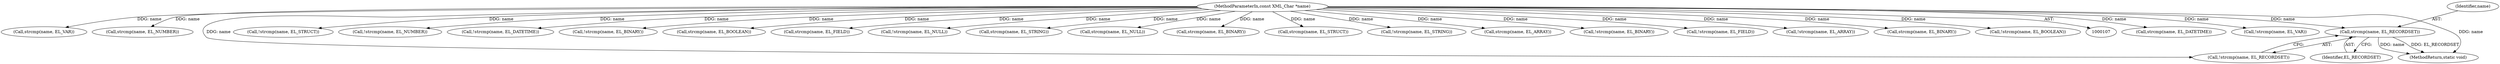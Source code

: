 digraph "0_php_b1bd4119bcafab6f9a8f84d92cd65eec3afeface@API" {
"1000165" [label="(Call,strcmp(name, EL_RECORDSET))"];
"1000109" [label="(MethodParameterIn,const XML_Char *name)"];
"1000528" [label="(MethodReturn,static void)"];
"1000174" [label="(Call,strcmp(name, EL_DATETIME))"];
"1000496" [label="(Call,!strcmp(name, EL_VAR))"];
"1000497" [label="(Call,strcmp(name, EL_VAR))"];
"1000140" [label="(Call,strcmp(name, EL_NUMBER))"];
"1000159" [label="(Call,!strcmp(name, EL_STRUCT))"];
"1000139" [label="(Call,!strcmp(name, EL_NUMBER))"];
"1000173" [label="(Call,!strcmp(name, EL_DATETIME))"];
"1000212" [label="(Call,!strcmp(name, EL_BINARY))"];
"1000145" [label="(Call,strcmp(name, EL_BOOLEAN))"];
"1000164" [label="(Call,!strcmp(name, EL_RECORDSET))"];
"1000511" [label="(Call,strcmp(name, EL_FIELD))"];
"1000149" [label="(Call,!strcmp(name, EL_NULL))"];
"1000167" [label="(Identifier,EL_RECORDSET)"];
"1000135" [label="(Call,strcmp(name, EL_STRING))"];
"1000150" [label="(Call,strcmp(name, EL_NULL))"];
"1000170" [label="(Call,strcmp(name, EL_BINARY))"];
"1000160" [label="(Call,strcmp(name, EL_STRUCT))"];
"1000134" [label="(Call,!strcmp(name, EL_STRING))"];
"1000155" [label="(Call,strcmp(name, EL_ARRAY))"];
"1000169" [label="(Call,!strcmp(name, EL_BINARY))"];
"1000510" [label="(Call,!strcmp(name, EL_FIELD))"];
"1000154" [label="(Call,!strcmp(name, EL_ARRAY))"];
"1000166" [label="(Identifier,name)"];
"1000213" [label="(Call,strcmp(name, EL_BINARY))"];
"1000109" [label="(MethodParameterIn,const XML_Char *name)"];
"1000165" [label="(Call,strcmp(name, EL_RECORDSET))"];
"1000144" [label="(Call,!strcmp(name, EL_BOOLEAN))"];
"1000165" -> "1000164"  [label="AST: "];
"1000165" -> "1000167"  [label="CFG: "];
"1000166" -> "1000165"  [label="AST: "];
"1000167" -> "1000165"  [label="AST: "];
"1000164" -> "1000165"  [label="CFG: "];
"1000165" -> "1000528"  [label="DDG: name"];
"1000165" -> "1000528"  [label="DDG: EL_RECORDSET"];
"1000109" -> "1000165"  [label="DDG: name"];
"1000109" -> "1000107"  [label="AST: "];
"1000109" -> "1000528"  [label="DDG: name"];
"1000109" -> "1000134"  [label="DDG: name"];
"1000109" -> "1000135"  [label="DDG: name"];
"1000109" -> "1000139"  [label="DDG: name"];
"1000109" -> "1000140"  [label="DDG: name"];
"1000109" -> "1000144"  [label="DDG: name"];
"1000109" -> "1000145"  [label="DDG: name"];
"1000109" -> "1000149"  [label="DDG: name"];
"1000109" -> "1000150"  [label="DDG: name"];
"1000109" -> "1000154"  [label="DDG: name"];
"1000109" -> "1000155"  [label="DDG: name"];
"1000109" -> "1000159"  [label="DDG: name"];
"1000109" -> "1000160"  [label="DDG: name"];
"1000109" -> "1000164"  [label="DDG: name"];
"1000109" -> "1000169"  [label="DDG: name"];
"1000109" -> "1000170"  [label="DDG: name"];
"1000109" -> "1000173"  [label="DDG: name"];
"1000109" -> "1000174"  [label="DDG: name"];
"1000109" -> "1000212"  [label="DDG: name"];
"1000109" -> "1000213"  [label="DDG: name"];
"1000109" -> "1000496"  [label="DDG: name"];
"1000109" -> "1000497"  [label="DDG: name"];
"1000109" -> "1000510"  [label="DDG: name"];
"1000109" -> "1000511"  [label="DDG: name"];
}
